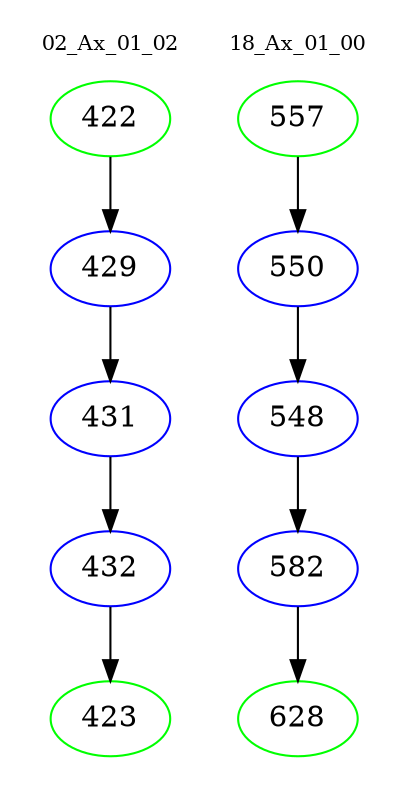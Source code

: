 digraph{
subgraph cluster_0 {
color = white
label = "02_Ax_01_02";
fontsize=10;
T0_422 [label="422", color="green"]
T0_422 -> T0_429 [color="black"]
T0_429 [label="429", color="blue"]
T0_429 -> T0_431 [color="black"]
T0_431 [label="431", color="blue"]
T0_431 -> T0_432 [color="black"]
T0_432 [label="432", color="blue"]
T0_432 -> T0_423 [color="black"]
T0_423 [label="423", color="green"]
}
subgraph cluster_1 {
color = white
label = "18_Ax_01_00";
fontsize=10;
T1_557 [label="557", color="green"]
T1_557 -> T1_550 [color="black"]
T1_550 [label="550", color="blue"]
T1_550 -> T1_548 [color="black"]
T1_548 [label="548", color="blue"]
T1_548 -> T1_582 [color="black"]
T1_582 [label="582", color="blue"]
T1_582 -> T1_628 [color="black"]
T1_628 [label="628", color="green"]
}
}
